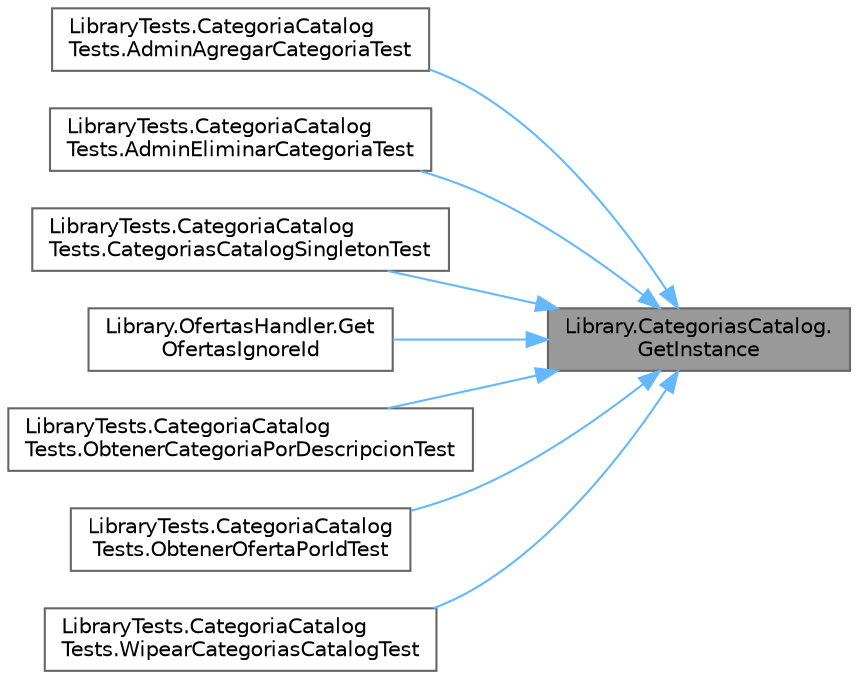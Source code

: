 digraph "Library.CategoriasCatalog.GetInstance"
{
 // INTERACTIVE_SVG=YES
 // LATEX_PDF_SIZE
  bgcolor="transparent";
  edge [fontname=Helvetica,fontsize=10,labelfontname=Helvetica,labelfontsize=10];
  node [fontname=Helvetica,fontsize=10,shape=box,height=0.2,width=0.4];
  rankdir="RL";
  Node1 [label="Library.CategoriasCatalog.\lGetInstance",height=0.2,width=0.4,color="gray40", fillcolor="grey60", style="filled", fontcolor="black",tooltip="Método para obtener la instancia del catálogo de categorías."];
  Node1 -> Node2 [dir="back",color="steelblue1",style="solid"];
  Node2 [label="LibraryTests.CategoriaCatalog\lTests.AdminAgregarCategoriaTest",height=0.2,width=0.4,color="grey40", fillcolor="white", style="filled",URL="$classLibraryTests_1_1CategoriaCatalogTests.html#a9583ffc47c041ab0cbb32d0869934ba6",tooltip="Test para cuando un admin agrega una categoría"];
  Node1 -> Node3 [dir="back",color="steelblue1",style="solid"];
  Node3 [label="LibraryTests.CategoriaCatalog\lTests.AdminEliminarCategoriaTest",height=0.2,width=0.4,color="grey40", fillcolor="white", style="filled",URL="$classLibraryTests_1_1CategoriaCatalogTests.html#a5c93a6aadec1d2d8bfdd46a2e41d4514",tooltip="Test para cuando se elimina una categoría"];
  Node1 -> Node4 [dir="back",color="steelblue1",style="solid"];
  Node4 [label="LibraryTests.CategoriaCatalog\lTests.CategoriasCatalogSingletonTest",height=0.2,width=0.4,color="grey40", fillcolor="white", style="filled",URL="$classLibraryTests_1_1CategoriaCatalogTests.html#ae8d6a01aa6bd6116f4c1d9590019a176",tooltip="Test de que si se crea una nueva instancia de CategoriasCatalog es en realidad igual a la que ya esta..."];
  Node1 -> Node5 [dir="back",color="steelblue1",style="solid"];
  Node5 [label="Library.OfertasHandler.Get\lOfertasIgnoreId",height=0.2,width=0.4,color="grey40", fillcolor="white", style="filled",URL="$classLibrary_1_1OfertasHandler.html#a5e48f9d4950d21460c3b07364746c5dc",tooltip="Método para obtener una lista de todas las OfertaDeServicio"];
  Node1 -> Node6 [dir="back",color="steelblue1",style="solid"];
  Node6 [label="LibraryTests.CategoriaCatalog\lTests.ObtenerCategoriaPorDescripcionTest",height=0.2,width=0.4,color="grey40", fillcolor="white", style="filled",URL="$classLibraryTests_1_1CategoriaCatalogTests.html#abaa4d697938f1a8e540c85c4c4531b85",tooltip="Test para cuando se quiere obtener una categoría por su descripción"];
  Node1 -> Node7 [dir="back",color="steelblue1",style="solid"];
  Node7 [label="LibraryTests.CategoriaCatalog\lTests.ObtenerOfertaPorIdTest",height=0.2,width=0.4,color="grey40", fillcolor="white", style="filled",URL="$classLibraryTests_1_1CategoriaCatalogTests.html#acfdf86cb096080762e6b57f7a7dc37bb",tooltip="Test para cuando se quiere obtener una oferta por su valor de id"];
  Node1 -> Node8 [dir="back",color="steelblue1",style="solid"];
  Node8 [label="LibraryTests.CategoriaCatalog\lTests.WipearCategoriasCatalogTest",height=0.2,width=0.4,color="grey40", fillcolor="white", style="filled",URL="$classLibraryTests_1_1CategoriaCatalogTests.html#a4fd0450a32991f16ed5bfcfdb4c09754",tooltip="Test de que el método Wipe() borra la instancia."];
}
